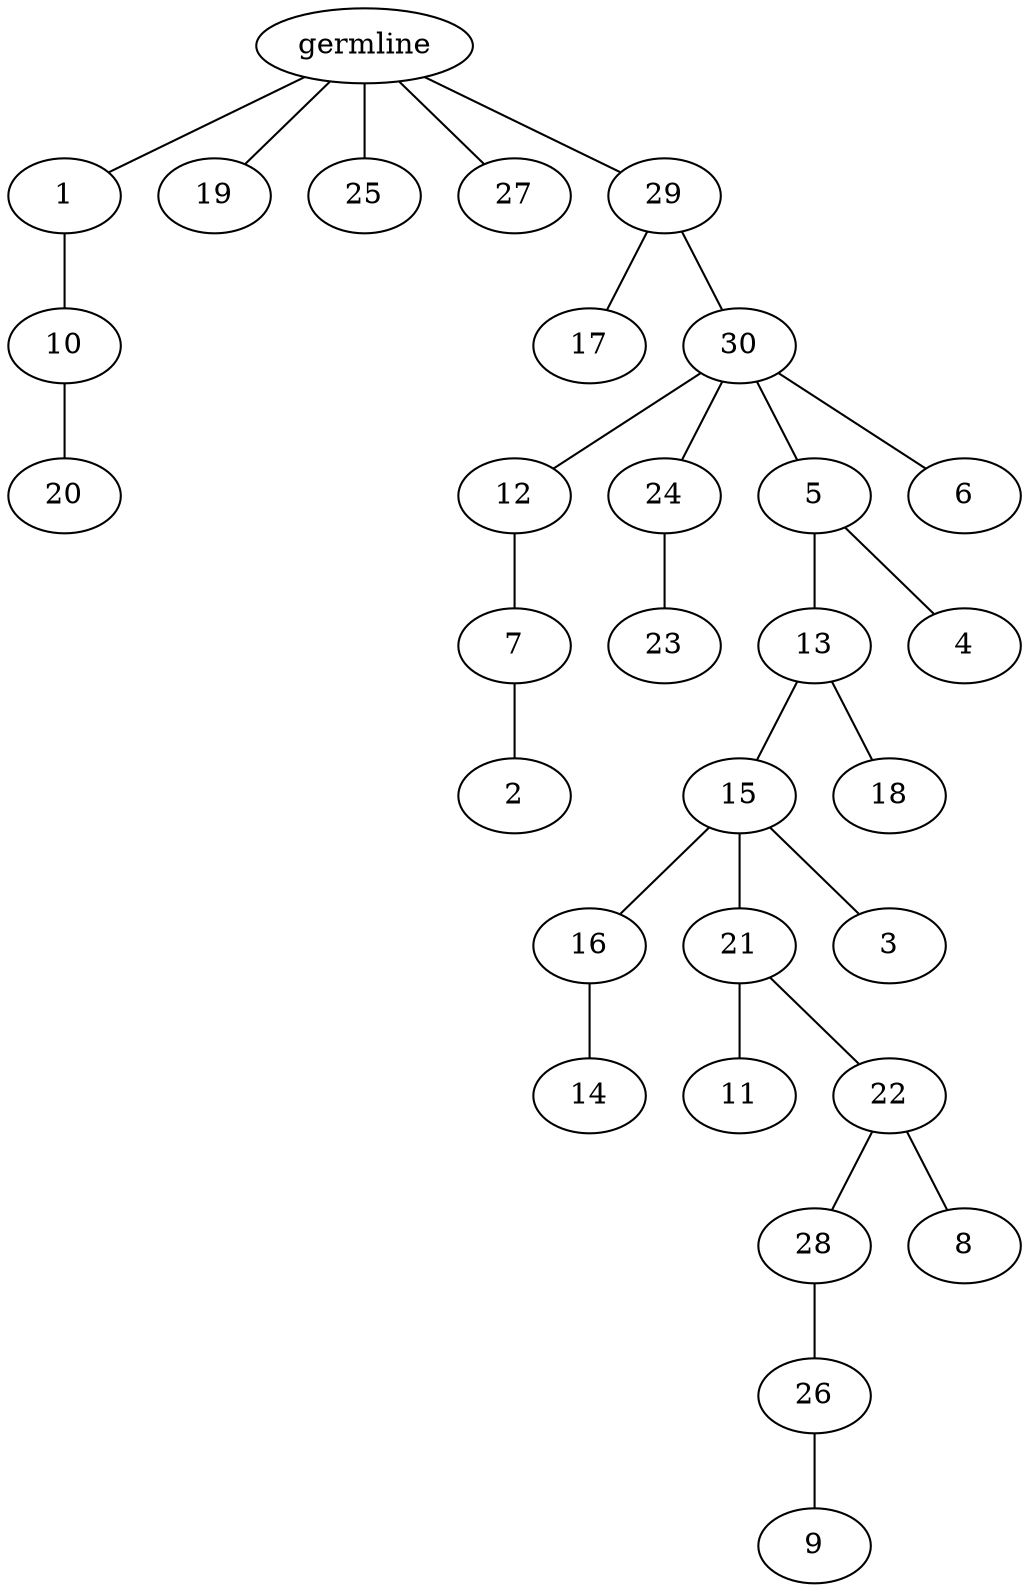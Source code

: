 graph tree {
    "140471414478256" [label="germline"];
    "140471414693648" [label="1"];
    "140471410849824" [label="10"];
    "140471410849680" [label="20"];
    "140471410849200" [label="19"];
    "140471410849776" [label="25"];
    "140471410849488" [label="27"];
    "140471410850112" [label="29"];
    "140471410850496" [label="17"];
    "140471410848960" [label="30"];
    "140471410850016" [label="12"];
    "140471410851216" [label="7"];
    "140471410851552" [label="2"];
    "140471410903168" [label="24"];
    "140471410903024" [label="23"];
    "140471410851792" [label="5"];
    "140471410851264" [label="13"];
    "140471410901056" [label="15"];
    "140471410901440" [label="16"];
    "140471410901776" [label="14"];
    "140471410902304" [label="21"];
    "140471410901920" [label="11"];
    "140471410901488" [label="22"];
    "140471410902160" [label="28"];
    "140471410902736" [label="26"];
    "140471410903072" [label="9"];
    "140471418304016" [label="8"];
    "140471410902880" [label="3"];
    "140471410903888" [label="18"];
    "140471410851744" [label="4"];
    "140471410850736" [label="6"];
    "140471414478256" -- "140471414693648";
    "140471414478256" -- "140471410849200";
    "140471414478256" -- "140471410849776";
    "140471414478256" -- "140471410849488";
    "140471414478256" -- "140471410850112";
    "140471414693648" -- "140471410849824";
    "140471410849824" -- "140471410849680";
    "140471410850112" -- "140471410850496";
    "140471410850112" -- "140471410848960";
    "140471410848960" -- "140471410850016";
    "140471410848960" -- "140471410903168";
    "140471410848960" -- "140471410851792";
    "140471410848960" -- "140471410850736";
    "140471410850016" -- "140471410851216";
    "140471410851216" -- "140471410851552";
    "140471410903168" -- "140471410903024";
    "140471410851792" -- "140471410851264";
    "140471410851792" -- "140471410851744";
    "140471410851264" -- "140471410901056";
    "140471410851264" -- "140471410903888";
    "140471410901056" -- "140471410901440";
    "140471410901056" -- "140471410902304";
    "140471410901056" -- "140471410902880";
    "140471410901440" -- "140471410901776";
    "140471410902304" -- "140471410901920";
    "140471410902304" -- "140471410901488";
    "140471410901488" -- "140471410902160";
    "140471410901488" -- "140471418304016";
    "140471410902160" -- "140471410902736";
    "140471410902736" -- "140471410903072";
}
